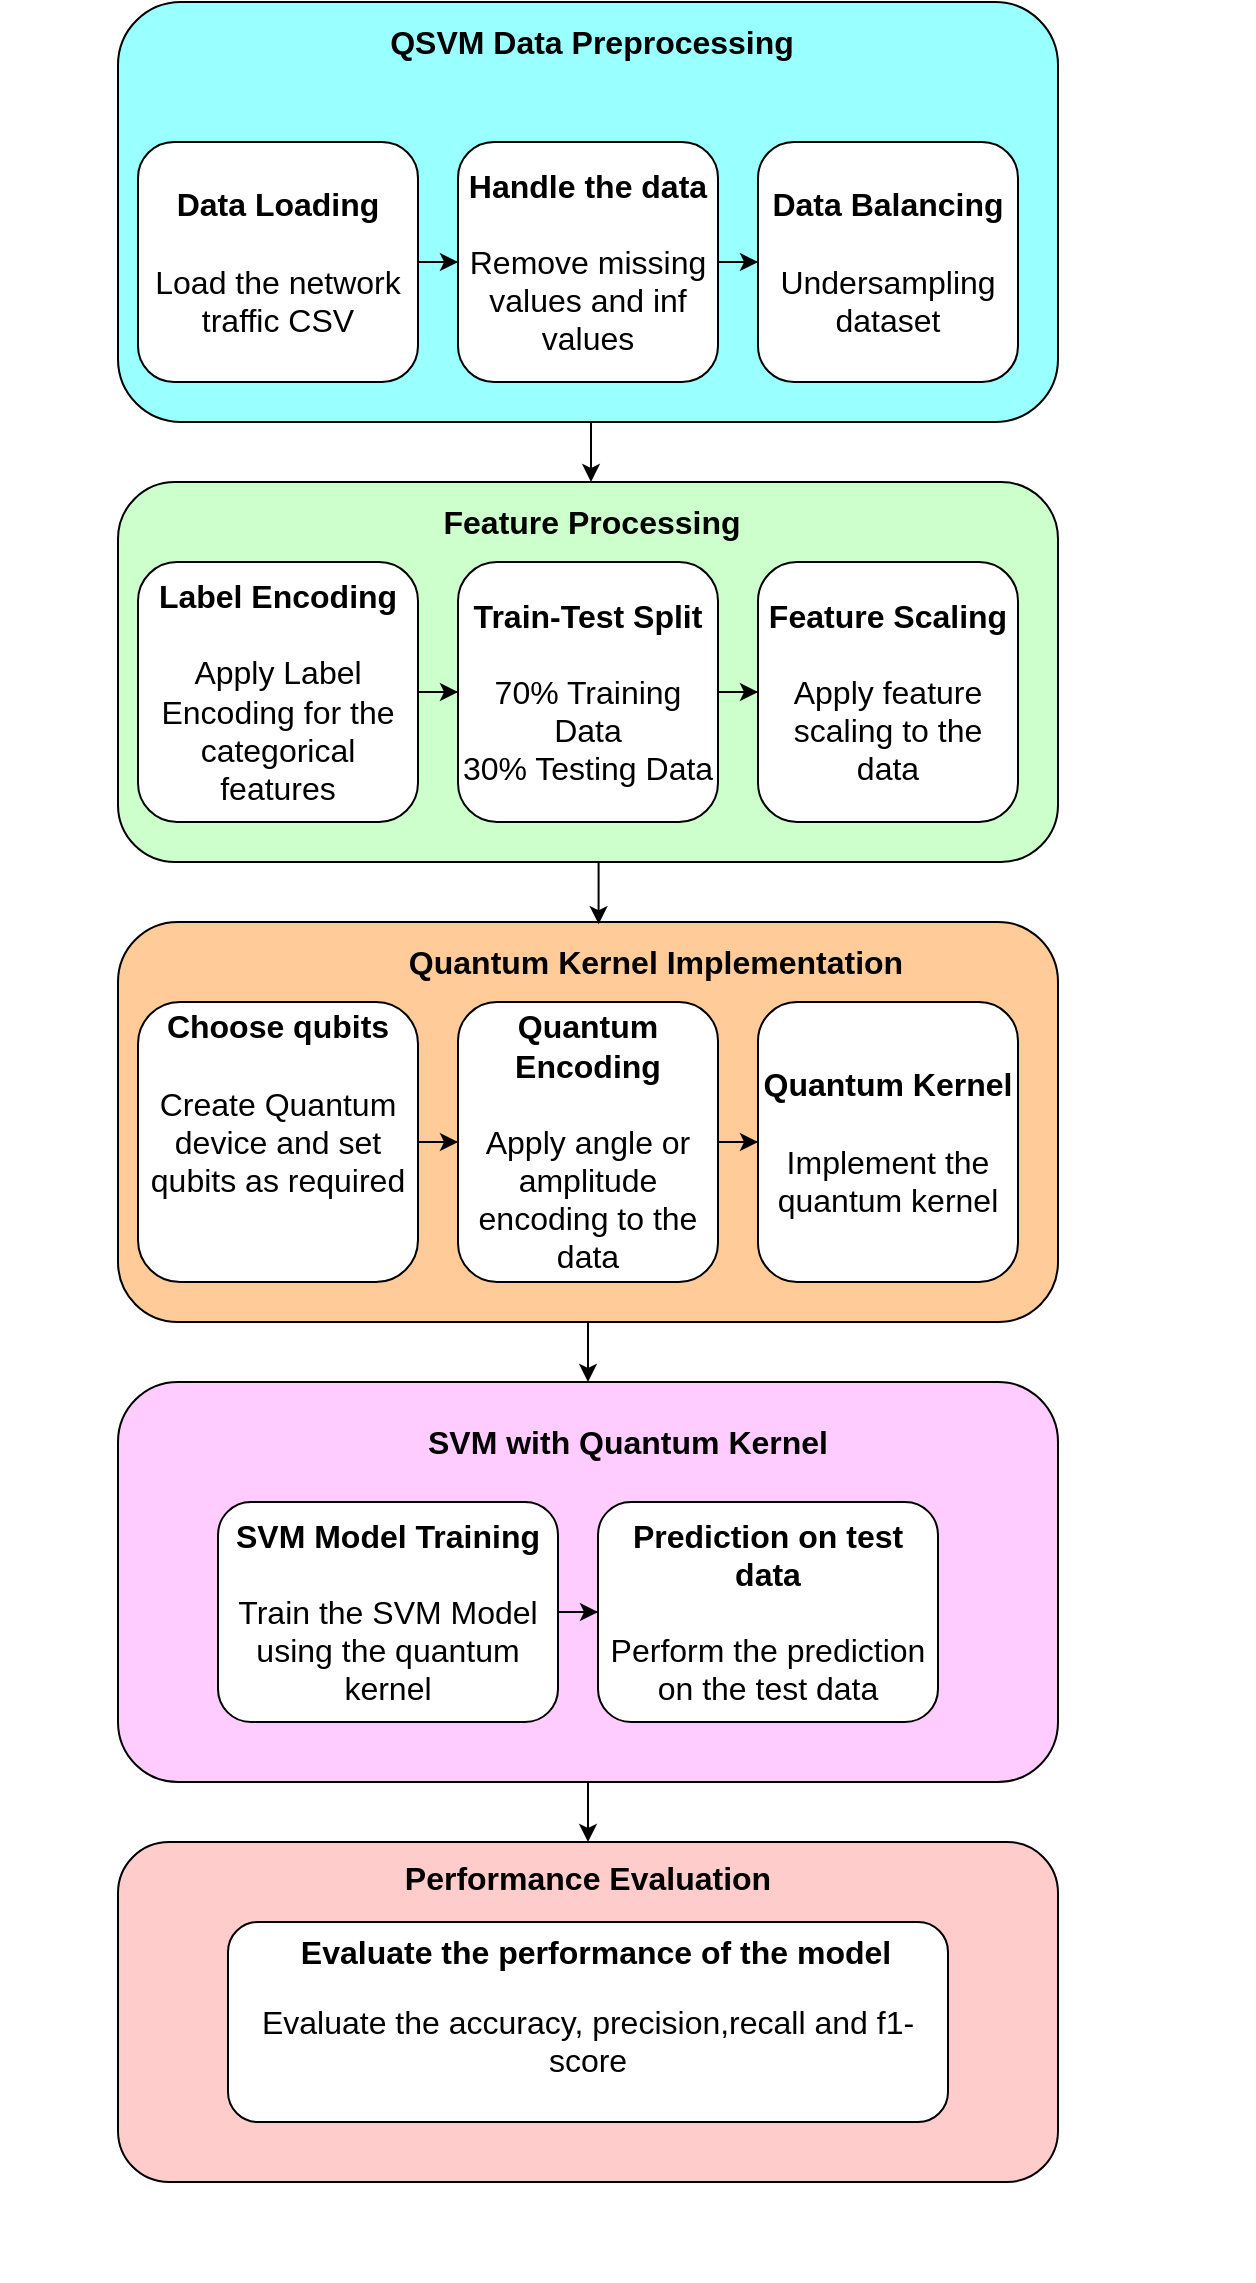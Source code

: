 <mxfile version="28.0.4">
  <diagram name="Page-1" id="IowLkyHsUFm7hj_iNHQr">
    <mxGraphModel dx="1426" dy="790" grid="1" gridSize="10" guides="1" tooltips="1" connect="1" arrows="1" fold="1" page="1" pageScale="1" pageWidth="850" pageHeight="1100" math="0" shadow="0">
      <root>
        <mxCell id="0" />
        <mxCell id="1" parent="0" />
        <mxCell id="rroA4w5QciKg8AlWYJ8E-7" style="edgeStyle=orthogonalEdgeStyle;rounded=0;orthogonalLoop=1;jettySize=auto;html=1;exitX=0.5;exitY=1;exitDx=0;exitDy=0;entryX=0.5;entryY=0;entryDx=0;entryDy=0;fontSize=16;" parent="1" source="tHObwuz-neF_lD4l34wk-1" target="hvczIfgNtDT0wLWKjFQM-12" edge="1">
          <mxGeometry relative="1" as="geometry" />
        </mxCell>
        <mxCell id="tHObwuz-neF_lD4l34wk-1" value="" style="rounded=1;whiteSpace=wrap;html=1;fillColor=light-dark(#99FFFF,#99FFFF);fontSize=16;" parent="1" vertex="1">
          <mxGeometry x="260" y="20" width="470" height="210" as="geometry" />
        </mxCell>
        <mxCell id="tHObwuz-neF_lD4l34wk-16" value="" style="edgeStyle=orthogonalEdgeStyle;rounded=0;orthogonalLoop=1;jettySize=auto;html=1;fontSize=16;" parent="1" source="tHObwuz-neF_lD4l34wk-2" target="tHObwuz-neF_lD4l34wk-3" edge="1">
          <mxGeometry relative="1" as="geometry" />
        </mxCell>
        <mxCell id="tHObwuz-neF_lD4l34wk-2" value="" style="rounded=1;whiteSpace=wrap;html=1;fillColor=light-dark(#FFCCFF,#FFCCFF);fontSize=16;" parent="1" vertex="1">
          <mxGeometry x="260" y="710" width="470" height="200" as="geometry" />
        </mxCell>
        <mxCell id="tHObwuz-neF_lD4l34wk-3" value="&lt;div&gt;&lt;br&gt;&lt;/div&gt;&lt;div&gt;&lt;br&gt;&lt;/div&gt;&lt;div&gt;&lt;br&gt;&lt;/div&gt;&lt;div&gt;&lt;b&gt;Performance Evaluation&lt;/b&gt;&lt;/div&gt;&lt;div&gt;&lt;div&gt;&lt;font&gt;&lt;b&gt;&lt;br&gt;&lt;/b&gt;&lt;/font&gt;&lt;/div&gt;&lt;div&gt;&lt;font&gt;&lt;b&gt;&lt;br&gt;&lt;/b&gt;&lt;/font&gt;&lt;/div&gt;&lt;div&gt;&lt;font&gt;&lt;b&gt;&lt;br&gt;&lt;/b&gt;&lt;/font&gt;&lt;/div&gt;&lt;div&gt;&lt;font&gt;&lt;b&gt;&lt;br&gt;&lt;/b&gt;&lt;/font&gt;&lt;/div&gt;&lt;div&gt;&lt;font&gt;&lt;b&gt;&lt;br&gt;&lt;/b&gt;&lt;/font&gt;&lt;/div&gt;&lt;div&gt;&lt;font&gt;&lt;b&gt;&lt;br&gt;&lt;/b&gt;&lt;/font&gt;&lt;/div&gt;&lt;div&gt;&lt;font&gt;&lt;b&gt;&lt;br&gt;&lt;/b&gt;&lt;/font&gt;&lt;/div&gt;&lt;div&gt;&lt;font&gt;&lt;b&gt;&lt;br&gt;&lt;/b&gt;&lt;/font&gt;&lt;/div&gt;&lt;div&gt;&lt;font&gt;&lt;b&gt;&lt;br&gt;&lt;/b&gt;&lt;/font&gt;&lt;/div&gt;&lt;div&gt;&lt;br&gt;&lt;/div&gt;&lt;/div&gt;" style="rounded=1;whiteSpace=wrap;html=1;fillColor=light-dark(#FFCCCC,#CCFFCC);fontSize=16;" parent="1" vertex="1">
          <mxGeometry x="260" y="940" width="470" height="170" as="geometry" />
        </mxCell>
        <mxCell id="tHObwuz-neF_lD4l34wk-4" value="&lt;font&gt;&lt;b&gt;QSVM Data Preprocessing&lt;/b&gt;&lt;/font&gt;" style="text;html=1;align=center;verticalAlign=middle;whiteSpace=wrap;rounded=0;fontSize=16;" parent="1" vertex="1">
          <mxGeometry x="201.5" y="20" width="590" height="40" as="geometry" />
        </mxCell>
        <mxCell id="tHObwuz-neF_lD4l34wk-10" value="" style="edgeStyle=orthogonalEdgeStyle;rounded=0;orthogonalLoop=1;jettySize=auto;html=1;fontSize=16;" parent="1" source="tHObwuz-neF_lD4l34wk-5" target="tHObwuz-neF_lD4l34wk-7" edge="1">
          <mxGeometry relative="1" as="geometry" />
        </mxCell>
        <mxCell id="tHObwuz-neF_lD4l34wk-5" value="&lt;font&gt;&lt;b&gt;Data Loading&lt;/b&gt;&lt;/font&gt;&lt;div&gt;&lt;span&gt;&lt;b&gt;&lt;br&gt;&lt;/b&gt;&lt;/span&gt;&lt;div&gt;Load the network traffic CSV&lt;/div&gt;&lt;/div&gt;" style="rounded=1;whiteSpace=wrap;html=1;fontSize=16;" parent="1" vertex="1">
          <mxGeometry x="270" y="90" width="140" height="120" as="geometry" />
        </mxCell>
        <mxCell id="tHObwuz-neF_lD4l34wk-11" value="" style="edgeStyle=orthogonalEdgeStyle;rounded=0;orthogonalLoop=1;jettySize=auto;html=1;fontSize=16;" parent="1" source="tHObwuz-neF_lD4l34wk-7" target="tHObwuz-neF_lD4l34wk-8" edge="1">
          <mxGeometry relative="1" as="geometry" />
        </mxCell>
        <mxCell id="tHObwuz-neF_lD4l34wk-7" value="&lt;font&gt;&lt;b&gt;Handle the data&lt;/b&gt;&lt;/font&gt;&lt;div&gt;&lt;br&gt;&lt;/div&gt;&lt;div&gt;Remove missing values and inf values&lt;/div&gt;" style="rounded=1;whiteSpace=wrap;html=1;fontSize=16;" parent="1" vertex="1">
          <mxGeometry x="430" y="90" width="130" height="120" as="geometry" />
        </mxCell>
        <mxCell id="tHObwuz-neF_lD4l34wk-8" value="&lt;font&gt;&lt;b&gt;Data Balancing&lt;/b&gt;&lt;/font&gt;&lt;div&gt;&lt;br&gt;&lt;/div&gt;&lt;div&gt;Undersampling dataset&lt;/div&gt;" style="rounded=1;whiteSpace=wrap;html=1;fontSize=16;" parent="1" vertex="1">
          <mxGeometry x="580" y="90" width="130" height="120" as="geometry" />
        </mxCell>
        <mxCell id="5IH84X5XSTADNQ1NUQGd-1" value="&lt;span&gt;&lt;b&gt;SVM with Quantum Kernel&lt;/b&gt;&lt;/span&gt;" style="text;html=1;align=center;verticalAlign=middle;whiteSpace=wrap;rounded=0;fontSize=16;" parent="1" vertex="1">
          <mxGeometry x="220" y="720" width="590" height="40" as="geometry" />
        </mxCell>
        <mxCell id="5IH84X5XSTADNQ1NUQGd-4" style="edgeStyle=orthogonalEdgeStyle;rounded=0;orthogonalLoop=1;jettySize=auto;html=1;exitX=1;exitY=0.5;exitDx=0;exitDy=0;fontSize=16;" parent="1" source="5IH84X5XSTADNQ1NUQGd-2" target="5IH84X5XSTADNQ1NUQGd-3" edge="1">
          <mxGeometry relative="1" as="geometry" />
        </mxCell>
        <mxCell id="5IH84X5XSTADNQ1NUQGd-2" value="&lt;div&gt;&lt;span&gt;&lt;b&gt;SVM Model Training&lt;/b&gt;&lt;/span&gt;&lt;/div&gt;&lt;div&gt;&lt;span&gt;&lt;b&gt;&lt;br&gt;&lt;/b&gt;&lt;/span&gt;&lt;/div&gt;Train the SVM Model using the quantum kernel" style="rounded=1;whiteSpace=wrap;html=1;fontSize=16;" parent="1" vertex="1">
          <mxGeometry x="310" y="770" width="170" height="110" as="geometry" />
        </mxCell>
        <mxCell id="5IH84X5XSTADNQ1NUQGd-3" value="&lt;div&gt;&lt;span&gt;&lt;b&gt;Prediction on test data&lt;/b&gt;&lt;/span&gt;&lt;/div&gt;&lt;div&gt;&lt;span&gt;&lt;b&gt;&lt;br&gt;&lt;/b&gt;&lt;/span&gt;&lt;/div&gt;&lt;div&gt;Perform the prediction on the test data&lt;/div&gt;" style="rounded=1;whiteSpace=wrap;html=1;fontSize=16;" parent="1" vertex="1">
          <mxGeometry x="500" y="770" width="170" height="110" as="geometry" />
        </mxCell>
        <mxCell id="5IH84X5XSTADNQ1NUQGd-6" value="&lt;div&gt;&lt;br&gt;&lt;/div&gt;Evaluate the accuracy, precision,recall and f1-score" style="rounded=1;whiteSpace=wrap;html=1;fontSize=16;" parent="1" vertex="1">
          <mxGeometry x="315" y="980" width="360" height="100" as="geometry" />
        </mxCell>
        <mxCell id="2wdc7DsvPRnudnOu6lJr-1" value="Evaluate the performance of the model" style="text;html=1;align=center;verticalAlign=middle;whiteSpace=wrap;rounded=0;fontSize=16;fontStyle=1" parent="1" vertex="1">
          <mxGeometry x="350" y="980" width="298.25" height="30" as="geometry" />
        </mxCell>
        <mxCell id="rroA4w5QciKg8AlWYJ8E-4" style="edgeStyle=orthogonalEdgeStyle;rounded=0;orthogonalLoop=1;jettySize=auto;html=1;exitX=0.5;exitY=1;exitDx=0;exitDy=0;entryX=0.5;entryY=0;entryDx=0;entryDy=0;fontSize=16;" parent="1" source="hvczIfgNtDT0wLWKjFQM-1" target="tHObwuz-neF_lD4l34wk-2" edge="1">
          <mxGeometry relative="1" as="geometry" />
        </mxCell>
        <mxCell id="hvczIfgNtDT0wLWKjFQM-1" value="" style="rounded=1;whiteSpace=wrap;html=1;fillColor=light-dark(#FFCC99,#99FFFF);fontSize=16;" parent="1" vertex="1">
          <mxGeometry x="260" y="480" width="470" height="200" as="geometry" />
        </mxCell>
        <mxCell id="hvczIfgNtDT0wLWKjFQM-2" value="&lt;font&gt;&lt;b&gt;Quantum Kernel Implementation&lt;/b&gt;&lt;/font&gt;" style="text;html=1;align=center;verticalAlign=middle;whiteSpace=wrap;rounded=0;fontSize=16;" parent="1" vertex="1">
          <mxGeometry x="230" y="480" width="598" height="40" as="geometry" />
        </mxCell>
        <mxCell id="fqz2EAUhRij4Ml8frbec-13" value="" style="edgeStyle=orthogonalEdgeStyle;rounded=0;orthogonalLoop=1;jettySize=auto;html=1;fontSize=16;" parent="1" source="hvczIfgNtDT0wLWKjFQM-6" target="hvczIfgNtDT0wLWKjFQM-9" edge="1">
          <mxGeometry relative="1" as="geometry" />
        </mxCell>
        <mxCell id="hvczIfgNtDT0wLWKjFQM-6" value="&lt;div&gt;&lt;span&gt;&lt;b&gt;Quantum Encoding&lt;/b&gt;&lt;/span&gt;&lt;/div&gt;&lt;div&gt;&lt;span&gt;&lt;b&gt;&lt;br&gt;&lt;/b&gt;&lt;/span&gt;&lt;/div&gt;&lt;div&gt;Apply angle or amplitude encoding to the data&lt;/div&gt;" style="rounded=1;whiteSpace=wrap;html=1;fontSize=16;" parent="1" vertex="1">
          <mxGeometry x="430" y="520" width="130" height="140" as="geometry" />
        </mxCell>
        <mxCell id="fqz2EAUhRij4Ml8frbec-14" value="" style="edgeStyle=orthogonalEdgeStyle;rounded=0;orthogonalLoop=1;jettySize=auto;html=1;fontSize=16;" parent="1" source="hvczIfgNtDT0wLWKjFQM-8" target="hvczIfgNtDT0wLWKjFQM-6" edge="1">
          <mxGeometry relative="1" as="geometry" />
        </mxCell>
        <mxCell id="hvczIfgNtDT0wLWKjFQM-8" value="&lt;span&gt;&lt;b&gt;Choose qubits&lt;/b&gt;&lt;/span&gt;&lt;br&gt;&lt;div&gt;&lt;br&gt;&lt;/div&gt;&lt;div&gt;&lt;div&gt;Create Quantum device and set qubits as required&lt;/div&gt;&lt;div&gt;&lt;br&gt;&lt;/div&gt;&lt;/div&gt;&lt;div&gt;&lt;br&gt;&lt;/div&gt;" style="rounded=1;whiteSpace=wrap;html=1;fontSize=16;" parent="1" vertex="1">
          <mxGeometry x="270" y="520" width="140" height="140" as="geometry" />
        </mxCell>
        <mxCell id="hvczIfgNtDT0wLWKjFQM-9" value="&lt;div&gt;&lt;span&gt;&lt;b&gt;Quantum Kernel&lt;/b&gt;&lt;/span&gt;&lt;/div&gt;&lt;div&gt;&lt;span&gt;&lt;b&gt;&lt;br&gt;&lt;/b&gt;&lt;/span&gt;&lt;/div&gt;&lt;div&gt;Implement the quantum kernel&lt;/div&gt;" style="rounded=1;whiteSpace=wrap;html=1;fontSize=16;" parent="1" vertex="1">
          <mxGeometry x="580" y="520" width="130" height="140" as="geometry" />
        </mxCell>
        <mxCell id="hvczIfgNtDT0wLWKjFQM-11" value="" style="rounded=1;whiteSpace=wrap;html=1;fillColor=light-dark(#CCFFCC,#99FFFF);fontSize=16;" parent="1" vertex="1">
          <mxGeometry x="260" y="260" width="470" height="190" as="geometry" />
        </mxCell>
        <mxCell id="hvczIfgNtDT0wLWKjFQM-12" value="&lt;font&gt;&lt;b&gt;Feature Processing&lt;/b&gt;&lt;/font&gt;" style="text;html=1;align=center;verticalAlign=middle;whiteSpace=wrap;rounded=0;fontSize=16;" parent="1" vertex="1">
          <mxGeometry x="201.5" y="260" width="590" height="40" as="geometry" />
        </mxCell>
        <mxCell id="hvczIfgNtDT0wLWKjFQM-14" value="&lt;div&gt;&lt;b&gt;&lt;span&gt;Feature Scaling&lt;/span&gt;&lt;br&gt;&lt;/b&gt;&lt;div&gt;&lt;br&gt;&lt;/div&gt;&lt;div&gt;Apply feature scaling to the data&lt;/div&gt;&lt;/div&gt;" style="rounded=1;whiteSpace=wrap;html=1;fontSize=16;" parent="1" vertex="1">
          <mxGeometry x="580" y="300" width="130" height="130" as="geometry" />
        </mxCell>
        <mxCell id="fqz2EAUhRij4Ml8frbec-1" value="" style="edgeStyle=orthogonalEdgeStyle;rounded=0;orthogonalLoop=1;jettySize=auto;html=1;fontSize=16;" parent="1" source="hvczIfgNtDT0wLWKjFQM-16" target="hvczIfgNtDT0wLWKjFQM-14" edge="1">
          <mxGeometry relative="1" as="geometry" />
        </mxCell>
        <mxCell id="hvczIfgNtDT0wLWKjFQM-16" value="&lt;div&gt;&lt;span&gt;&lt;b&gt;Train-Test Split&lt;/b&gt;&lt;/span&gt;&lt;/div&gt;&lt;div&gt;&lt;br&gt;&lt;/div&gt;&lt;div&gt;70% Training Data&lt;/div&gt;&lt;div&gt;30% Testing Data&lt;/div&gt;" style="rounded=1;whiteSpace=wrap;html=1;fontSize=16;" parent="1" vertex="1">
          <mxGeometry x="430" y="300" width="130" height="130" as="geometry" />
        </mxCell>
        <mxCell id="fqz2EAUhRij4Ml8frbec-5" value="" style="edgeStyle=orthogonalEdgeStyle;rounded=0;orthogonalLoop=1;jettySize=auto;html=1;fontSize=16;" parent="1" source="fqz2EAUhRij4Ml8frbec-3" target="hvczIfgNtDT0wLWKjFQM-16" edge="1">
          <mxGeometry relative="1" as="geometry" />
        </mxCell>
        <mxCell id="fqz2EAUhRij4Ml8frbec-3" value="&lt;div&gt;&lt;span&gt;&lt;b&gt;Label Encoding&lt;/b&gt;&lt;/span&gt;&lt;/div&gt;&lt;div&gt;&lt;span&gt;&lt;b&gt;&lt;br&gt;&lt;/b&gt;&lt;/span&gt;&lt;/div&gt;&lt;div&gt;Apply Label Encoding for the categorical features&lt;/div&gt;" style="rounded=1;whiteSpace=wrap;html=1;fontSize=16;" parent="1" vertex="1">
          <mxGeometry x="270" y="300" width="140" height="130" as="geometry" />
        </mxCell>
        <mxCell id="fqz2EAUhRij4Ml8frbec-19" value="" style="rounded=1;whiteSpace=wrap;html=1;fontSize=16;" parent="1" vertex="1">
          <mxGeometry x="470" y="250" width="20" as="geometry" />
        </mxCell>
        <mxCell id="rroA4w5QciKg8AlWYJ8E-5" style="edgeStyle=orthogonalEdgeStyle;rounded=0;orthogonalLoop=1;jettySize=auto;html=1;exitX=0.5;exitY=1;exitDx=0;exitDy=0;entryX=0.452;entryY=0.027;entryDx=0;entryDy=0;entryPerimeter=0;fontSize=16;" parent="1" source="hvczIfgNtDT0wLWKjFQM-11" target="hvczIfgNtDT0wLWKjFQM-2" edge="1">
          <mxGeometry relative="1" as="geometry" />
        </mxCell>
      </root>
    </mxGraphModel>
  </diagram>
</mxfile>
